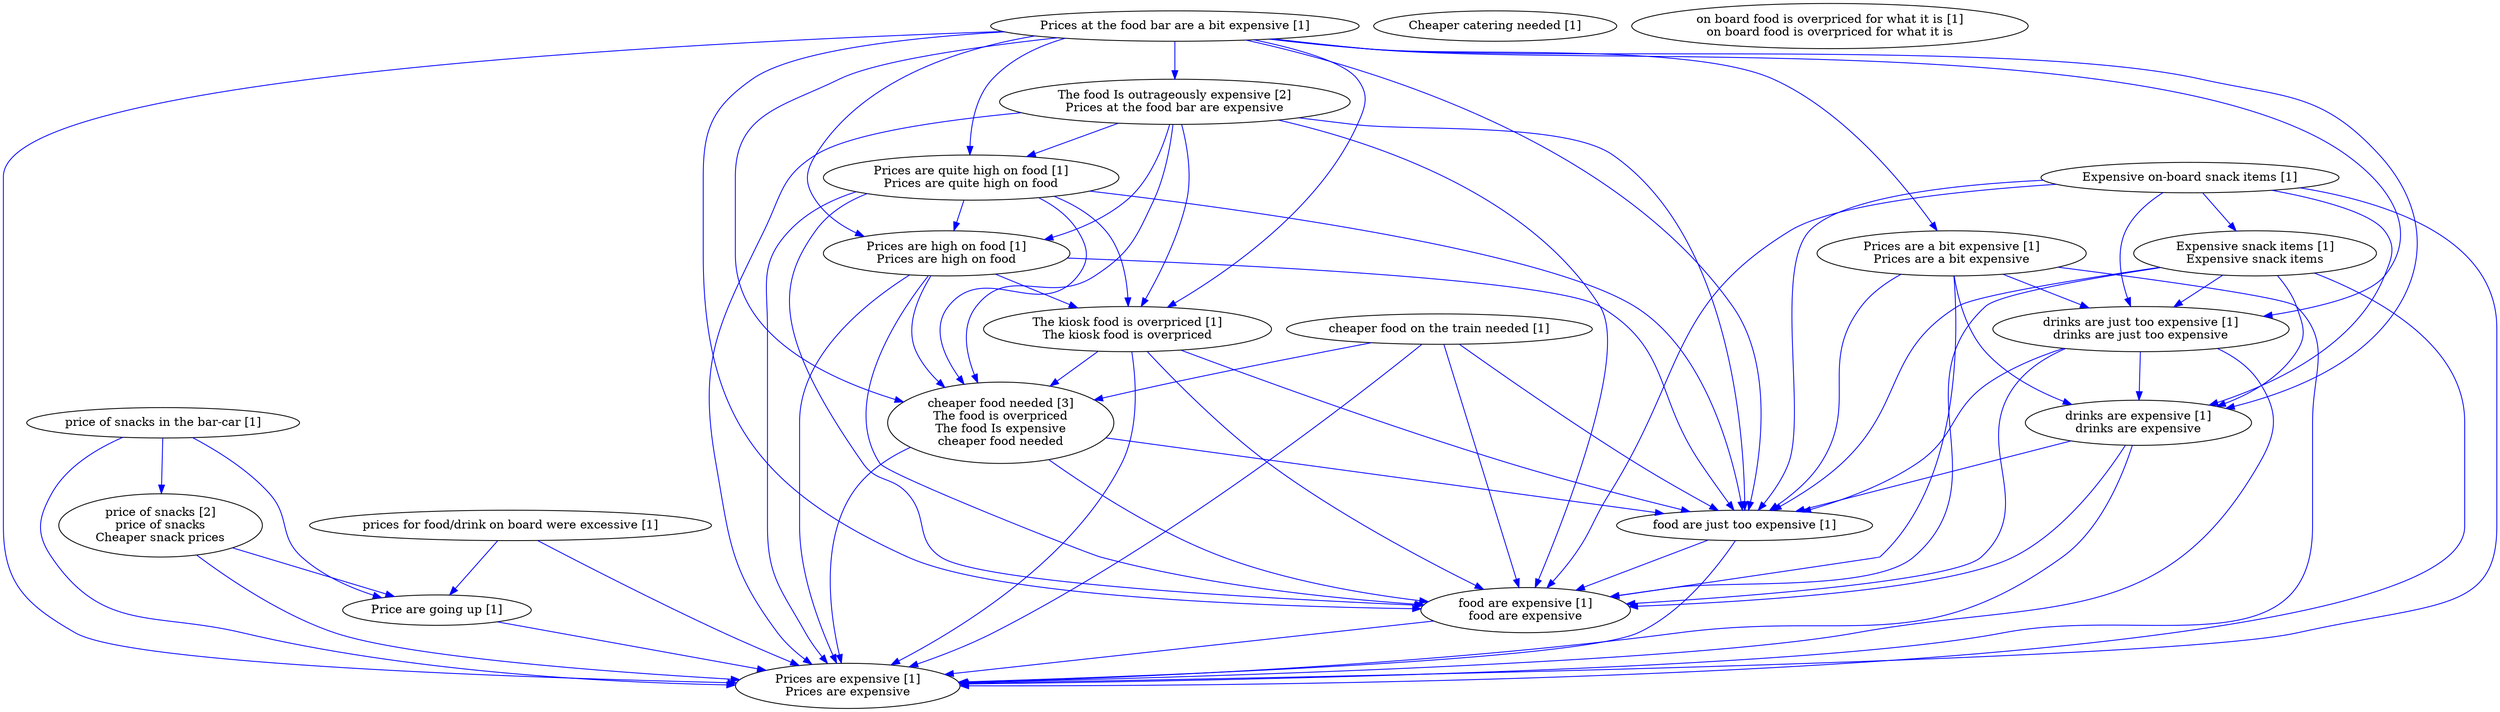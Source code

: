 digraph collapsedGraph {
"cheaper food needed [3]\nThe food is overpriced\nThe food Is expensive\ncheaper food needed""price of snacks [2]\nprice of snacks\nCheaper snack prices""The food Is outrageously expensive [2]\nPrices at the food bar are expensive""Cheaper catering needed [1]""Expensive on-board snack items [1]""Expensive snack items [1]\nExpensive snack items""Price are going up [1]""Prices are quite high on food [1]\nPrices are quite high on food""Prices are high on food [1]\nPrices are high on food""Prices at the food bar are a bit expensive [1]""Prices are expensive [1]\nPrices are expensive""Prices are a bit expensive [1]\nPrices are a bit expensive""The kiosk food is overpriced [1]\nThe kiosk food is overpriced""cheaper food on the train needed [1]""drinks are just too expensive [1]\ndrinks are just too expensive""drinks are expensive [1]\ndrinks are expensive""food are just too expensive [1]""food are expensive [1]\nfood are expensive""on board food is overpriced for what it is [1]\non board food is overpriced for what it is""price of snacks in the bar-car [1]""prices for food/drink on board were excessive [1]""The kiosk food is overpriced [1]\nThe kiosk food is overpriced" -> "cheaper food needed [3]\nThe food is overpriced\nThe food Is expensive\ncheaper food needed" [color=blue]
"price of snacks [2]\nprice of snacks\nCheaper snack prices" -> "Prices are expensive [1]\nPrices are expensive" [color=blue]
"Expensive snack items [1]\nExpensive snack items" -> "drinks are just too expensive [1]\ndrinks are just too expensive" [color=blue]
"Prices are a bit expensive [1]\nPrices are a bit expensive" -> "drinks are expensive [1]\ndrinks are expensive" [color=blue]
"prices for food/drink on board were excessive [1]" -> "Prices are expensive [1]\nPrices are expensive" [color=blue]
"cheaper food needed [3]\nThe food is overpriced\nThe food Is expensive\ncheaper food needed" -> "food are expensive [1]\nfood are expensive" [color=blue]
"cheaper food needed [3]\nThe food is overpriced\nThe food Is expensive\ncheaper food needed" -> "food are just too expensive [1]" [color=blue]
"Prices are quite high on food [1]\nPrices are quite high on food" -> "The kiosk food is overpriced [1]\nThe kiosk food is overpriced" [color=blue]
"Prices are quite high on food [1]\nPrices are quite high on food" -> "food are expensive [1]\nfood are expensive" [color=blue]
"Prices are quite high on food [1]\nPrices are quite high on food" -> "Prices are expensive [1]\nPrices are expensive" [color=blue]
"Prices are quite high on food [1]\nPrices are quite high on food" -> "food are just too expensive [1]" [color=blue]
"cheaper food on the train needed [1]" -> "cheaper food needed [3]\nThe food is overpriced\nThe food Is expensive\ncheaper food needed" [color=blue]
"cheaper food on the train needed [1]" -> "food are just too expensive [1]" [color=blue]
"cheaper food on the train needed [1]" -> "food are expensive [1]\nfood are expensive" [color=blue]
"price of snacks [2]\nprice of snacks\nCheaper snack prices" -> "Price are going up [1]" [color=blue]
"The food Is outrageously expensive [2]\nPrices at the food bar are expensive" -> "Prices are quite high on food [1]\nPrices are quite high on food" [color=blue]
"food are just too expensive [1]" -> "Prices are expensive [1]\nPrices are expensive" [color=blue]
"Prices are quite high on food [1]\nPrices are quite high on food" -> "cheaper food needed [3]\nThe food is overpriced\nThe food Is expensive\ncheaper food needed" [color=blue]
"Prices are a bit expensive [1]\nPrices are a bit expensive" -> "food are just too expensive [1]" [color=blue]
"Prices are a bit expensive [1]\nPrices are a bit expensive" -> "food are expensive [1]\nfood are expensive" [color=blue]
"The food Is outrageously expensive [2]\nPrices at the food bar are expensive" -> "Prices are high on food [1]\nPrices are high on food" [color=blue]
"food are expensive [1]\nfood are expensive" -> "Prices are expensive [1]\nPrices are expensive" [color=blue]
"The food Is outrageously expensive [2]\nPrices at the food bar are expensive" -> "cheaper food needed [3]\nThe food is overpriced\nThe food Is expensive\ncheaper food needed" [color=blue]
"drinks are expensive [1]\ndrinks are expensive" -> "Prices are expensive [1]\nPrices are expensive" [color=blue]
"drinks are expensive [1]\ndrinks are expensive" -> "food are just too expensive [1]" [color=blue]
"The food Is outrageously expensive [2]\nPrices at the food bar are expensive" -> "Prices are expensive [1]\nPrices are expensive" [color=blue]
"drinks are expensive [1]\ndrinks are expensive" -> "food are expensive [1]\nfood are expensive" [color=blue]
"Expensive on-board snack items [1]" -> "Prices are expensive [1]\nPrices are expensive" [color=blue]
"The kiosk food is overpriced [1]\nThe kiosk food is overpriced" -> "food are expensive [1]\nfood are expensive" [color=blue]
"The kiosk food is overpriced [1]\nThe kiosk food is overpriced" -> "food are just too expensive [1]" [color=blue]
"The food Is outrageously expensive [2]\nPrices at the food bar are expensive" -> "The kiosk food is overpriced [1]\nThe kiosk food is overpriced" [color=blue]
"Prices are a bit expensive [1]\nPrices are a bit expensive" -> "drinks are just too expensive [1]\ndrinks are just too expensive" [color=blue]
"Expensive on-board snack items [1]" -> "drinks are expensive [1]\ndrinks are expensive" [color=blue]
"prices for food/drink on board were excessive [1]" -> "Price are going up [1]" [color=blue]
"The food Is outrageously expensive [2]\nPrices at the food bar are expensive" -> "food are just too expensive [1]" [color=blue]
"price of snacks in the bar-car [1]" -> "Prices are expensive [1]\nPrices are expensive" [color=blue]
"The food Is outrageously expensive [2]\nPrices at the food bar are expensive" -> "food are expensive [1]\nfood are expensive" [color=blue]
"price of snacks in the bar-car [1]" -> "Price are going up [1]" [color=blue]
"Prices at the food bar are a bit expensive [1]" -> "cheaper food needed [3]\nThe food is overpriced\nThe food Is expensive\ncheaper food needed" [color=blue]
"Prices at the food bar are a bit expensive [1]" -> "Prices are high on food [1]\nPrices are high on food" [color=blue]
"price of snacks in the bar-car [1]" -> "price of snacks [2]\nprice of snacks\nCheaper snack prices" [color=blue]
"Prices at the food bar are a bit expensive [1]" -> "Prices are quite high on food [1]\nPrices are quite high on food" [color=blue]
"Prices are high on food [1]\nPrices are high on food" -> "Prices are expensive [1]\nPrices are expensive" [color=blue]
"drinks are just too expensive [1]\ndrinks are just too expensive" -> "Prices are expensive [1]\nPrices are expensive" [color=blue]
"drinks are just too expensive [1]\ndrinks are just too expensive" -> "food are just too expensive [1]" [color=blue]
"drinks are just too expensive [1]\ndrinks are just too expensive" -> "food are expensive [1]\nfood are expensive" [color=blue]
"Prices are high on food [1]\nPrices are high on food" -> "The kiosk food is overpriced [1]\nThe kiosk food is overpriced" [color=blue]
"Prices at the food bar are a bit expensive [1]" -> "The kiosk food is overpriced [1]\nThe kiosk food is overpriced" [color=blue]
"Expensive on-board snack items [1]" -> "food are just too expensive [1]" [color=blue]
"Expensive on-board snack items [1]" -> "food are expensive [1]\nfood are expensive" [color=blue]
"Prices are high on food [1]\nPrices are high on food" -> "food are expensive [1]\nfood are expensive" [color=blue]
"Prices are high on food [1]\nPrices are high on food" -> "cheaper food needed [3]\nThe food is overpriced\nThe food Is expensive\ncheaper food needed" [color=blue]
"Prices are high on food [1]\nPrices are high on food" -> "food are just too expensive [1]" [color=blue]
"Prices at the food bar are a bit expensive [1]" -> "The food Is outrageously expensive [2]\nPrices at the food bar are expensive" [color=blue]
"Prices at the food bar are a bit expensive [1]" -> "food are just too expensive [1]" [color=blue]
"Prices at the food bar are a bit expensive [1]" -> "food are expensive [1]\nfood are expensive" [color=blue]
"Expensive on-board snack items [1]" -> "drinks are just too expensive [1]\ndrinks are just too expensive" [color=blue]
"Price are going up [1]" -> "Prices are expensive [1]\nPrices are expensive" [color=blue]
"Expensive snack items [1]\nExpensive snack items" -> "Prices are expensive [1]\nPrices are expensive" [color=blue]
"Expensive snack items [1]\nExpensive snack items" -> "drinks are expensive [1]\ndrinks are expensive" [color=blue]
"Expensive snack items [1]\nExpensive snack items" -> "food are just too expensive [1]" [color=blue]
"Expensive snack items [1]\nExpensive snack items" -> "food are expensive [1]\nfood are expensive" [color=blue]
"Expensive on-board snack items [1]" -> "Expensive snack items [1]\nExpensive snack items" [color=blue]
"Prices are quite high on food [1]\nPrices are quite high on food" -> "Prices are high on food [1]\nPrices are high on food" [color=blue]
"Prices at the food bar are a bit expensive [1]" -> "Prices are a bit expensive [1]\nPrices are a bit expensive" [color=blue]
"Prices are a bit expensive [1]\nPrices are a bit expensive" -> "Prices are expensive [1]\nPrices are expensive" [color=blue]
"Prices at the food bar are a bit expensive [1]" -> "Prices are expensive [1]\nPrices are expensive" [color=blue]
"drinks are just too expensive [1]\ndrinks are just too expensive" -> "drinks are expensive [1]\ndrinks are expensive" [color=blue]
"food are just too expensive [1]" -> "food are expensive [1]\nfood are expensive" [color=blue]
"Prices at the food bar are a bit expensive [1]" -> "drinks are expensive [1]\ndrinks are expensive" [color=blue]
"Prices at the food bar are a bit expensive [1]" -> "drinks are just too expensive [1]\ndrinks are just too expensive" [color=blue]
"The kiosk food is overpriced [1]\nThe kiosk food is overpriced" -> "Prices are expensive [1]\nPrices are expensive" [color=blue]
"cheaper food on the train needed [1]" -> "Prices are expensive [1]\nPrices are expensive" [color=blue]
"cheaper food needed [3]\nThe food is overpriced\nThe food Is expensive\ncheaper food needed" -> "Prices are expensive [1]\nPrices are expensive" [color=blue]
}